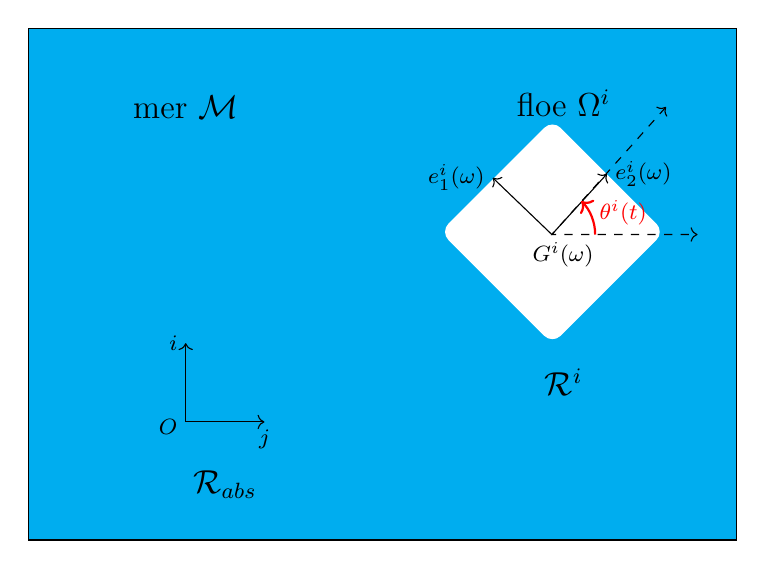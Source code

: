 ﻿\begin{tikzpicture}
	\footnotesize
	
	\draw [fill=cyan] (1,3.5) -- (10,3.5) -- (10,10) -- (1,10) -- cycle;
	\node at (3,9) {\large mer $\mathcal{M}$};
	
	% \draw [white, rounded corners,fill=white,pattern=north west lines,pattern color=white] (2,4) rectangle (4,6);
	%\draw [white, rounded corners,fill=white] (2,4) rectangle (4,6);

	\draw[rounded corners,white,fill=white,cm={cos(45) ,-sin(45) ,sin(45) ,cos(45) ,(2 cm,6 cm)} ] (2,6) -- (2,4) -- (4,4) -- (4,6)-- cycle;

	\node[below left] at (3,5.14) {$O$};
	\node[below right] at (7.3,7.38) {$G^i(\omega)$};

	\draw[<->] (3,6) node[left] {$i$} --(3,5) -- (4,5) node[below] {$j$}; 
	\draw[<->] (6.9,8.1) node[left] {$e^i_1(\omega)$} --(7.65,7.38) -- (8.35,8.15) node[right] {$e^i_2 (\omega)$}; 
	
	%\draw [->, thick, red] (3,5) -- node[above,rotate=26] {\bfseries $u(t)$}  (7.65,7.38);
	
	\draw [<->, dashed] (9.1,9) -- (7.65,7.38) -- (9.5,7.38);
	\draw [->, red, thick] (8.2,7.38)  arc[start angle=0, end angle=45, radius=0.6];
	\node [above right, red] at (8.15,7.4) {\bfseries $\theta^i(t)$};
	
	\node at (3.5,4.2) {\large $\mathcal{R}_{abs}$};
	\node at (7.8,5.5) {\large $\mathcal{R}^i$};
	\node at (7.8,9.05) {\large floe $\Omega^i$};

\end{tikzpicture}
